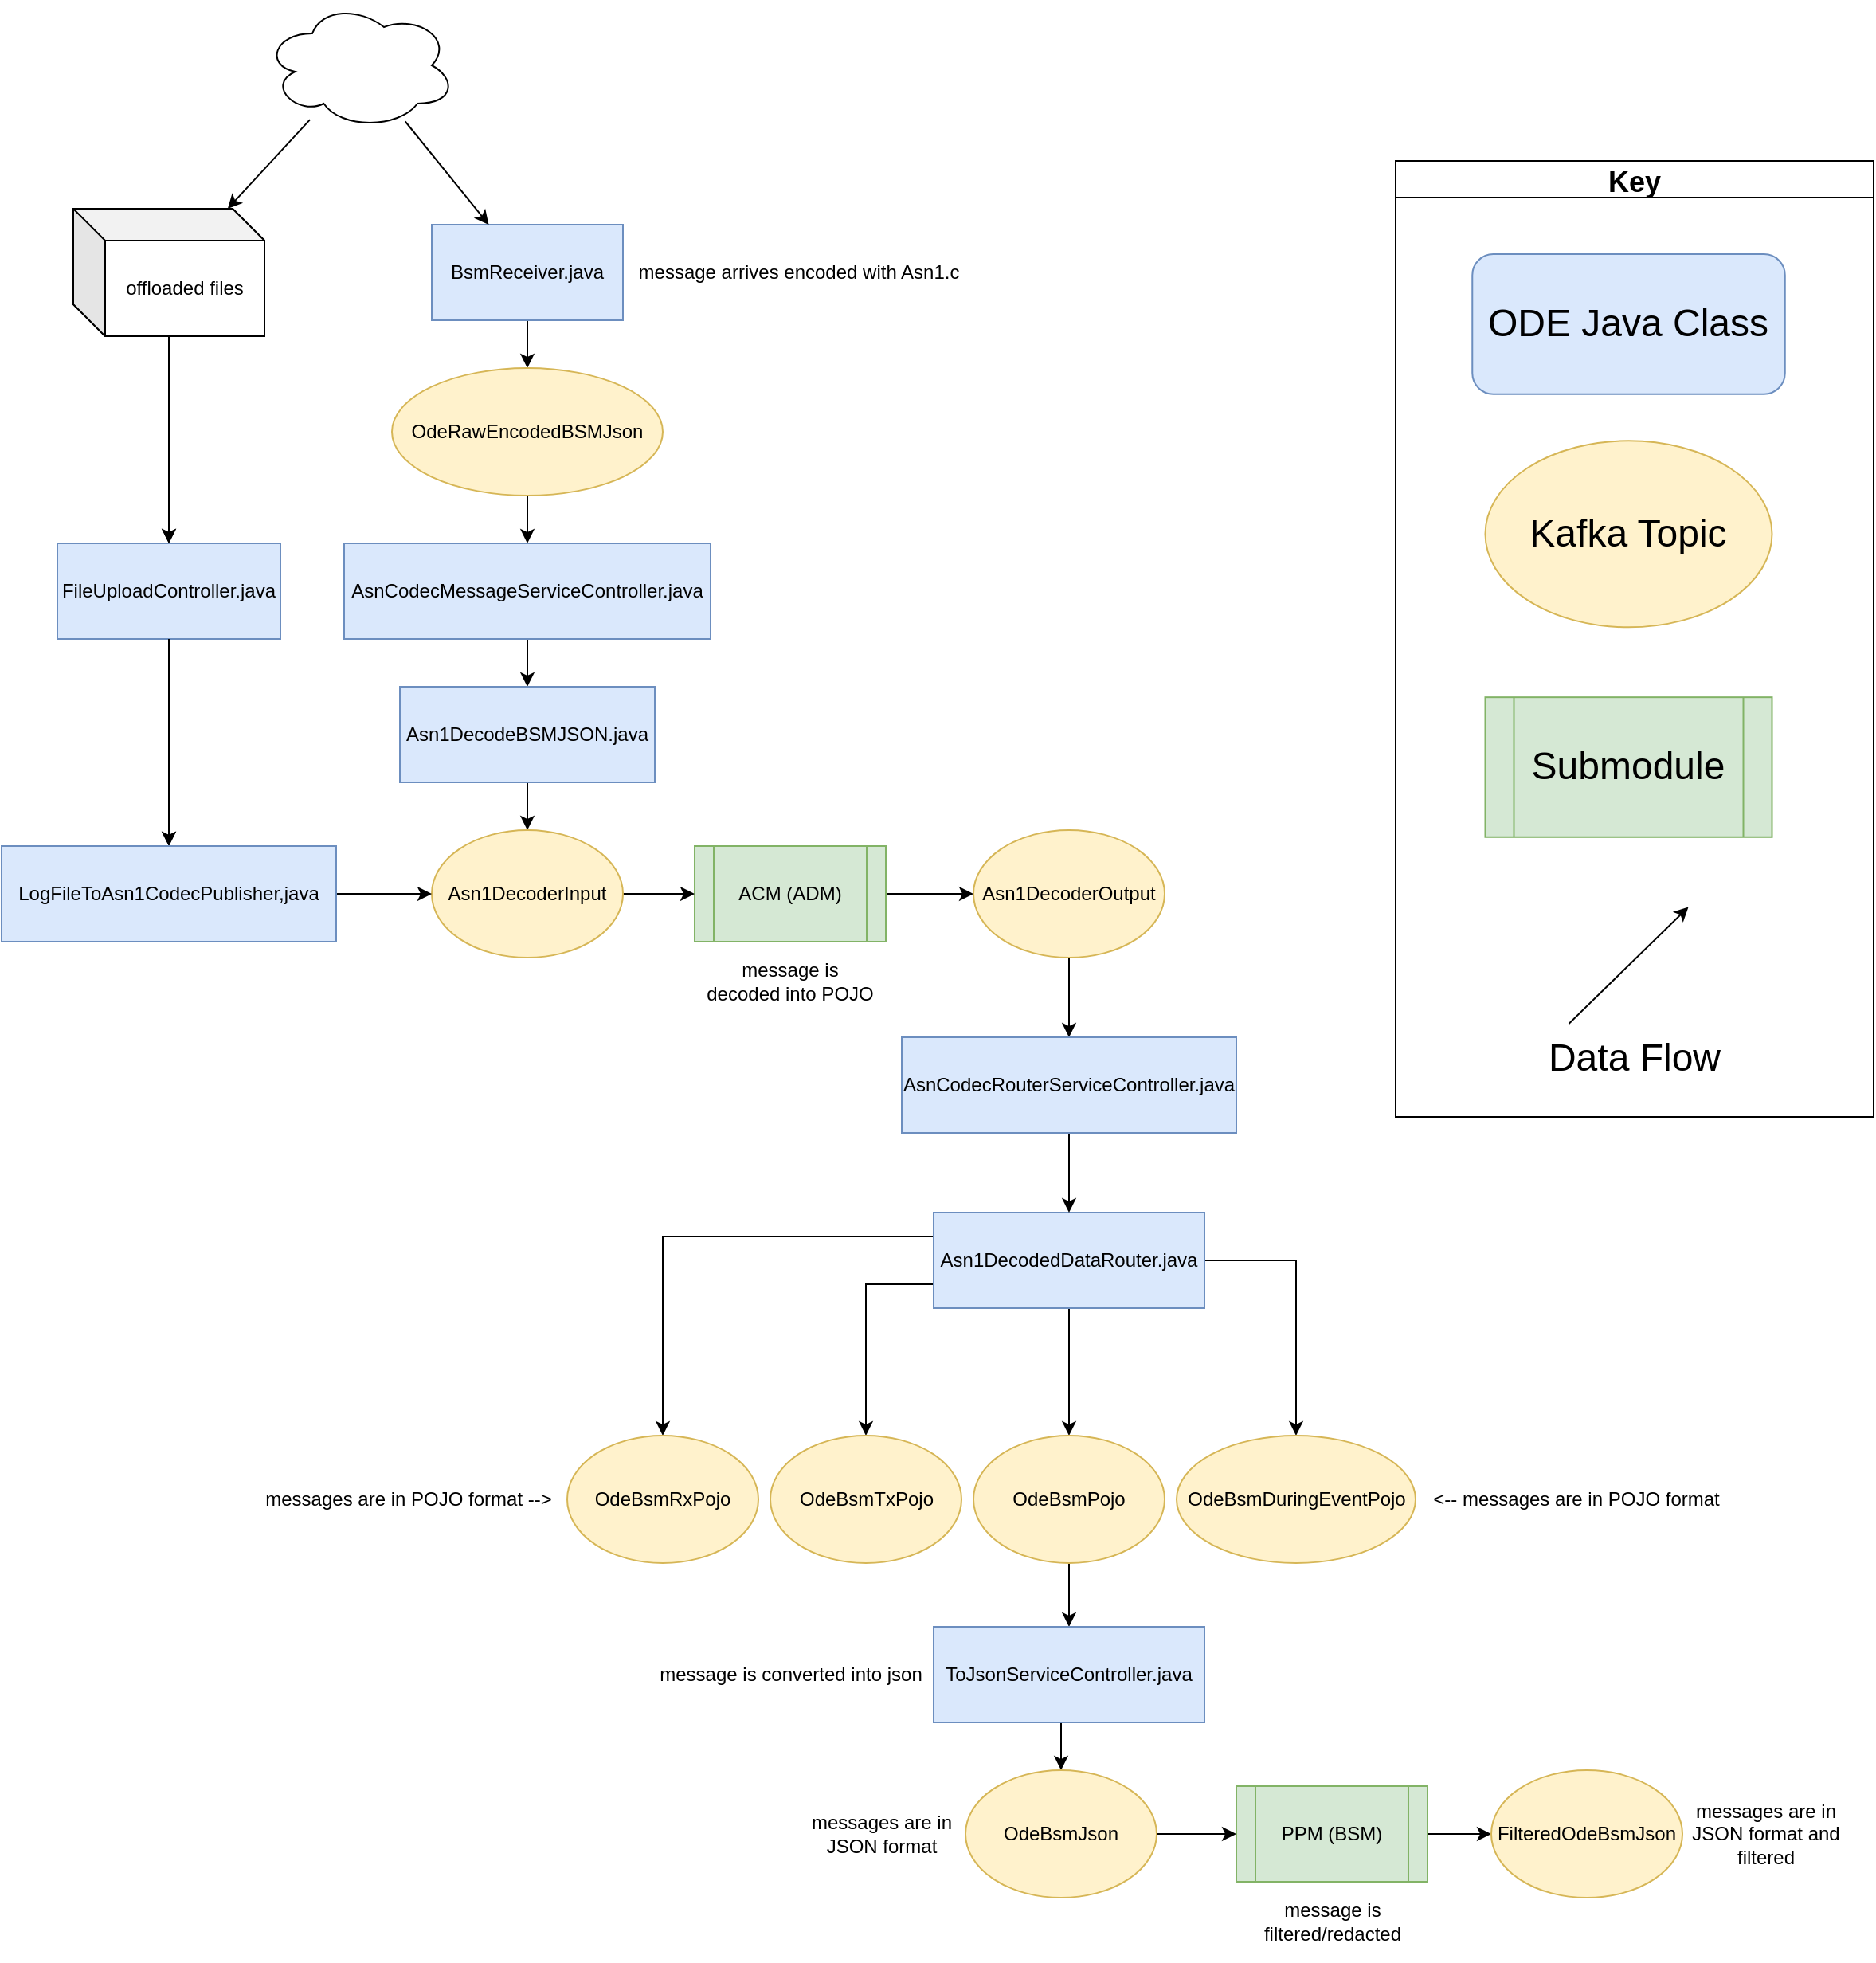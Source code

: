 <mxfile version="17.4.2" type="device"><diagram id="C5RBs43oDa-KdzZeNtuy" name="Page-1"><mxGraphModel dx="2105" dy="1818" grid="1" gridSize="10" guides="1" tooltips="1" connect="1" arrows="1" fold="1" page="1" pageScale="1" pageWidth="827" pageHeight="1169" math="0" shadow="0"><root><mxCell id="WIyWlLk6GJQsqaUBKTNV-0"/><mxCell id="WIyWlLk6GJQsqaUBKTNV-1" parent="WIyWlLk6GJQsqaUBKTNV-0"/><mxCell id="jXXAGItoZEFWX7bIlFFn-119" style="edgeStyle=orthogonalEdgeStyle;rounded=0;orthogonalLoop=1;jettySize=auto;html=1;labelBackgroundColor=none;fontSize=18;" parent="WIyWlLk6GJQsqaUBKTNV-1" source="8ujiRsxlkH-QBAE6qNTh-2" target="8ujiRsxlkH-QBAE6qNTh-22" edge="1"><mxGeometry relative="1" as="geometry"/></mxCell><mxCell id="Ys6ZrjkEw98oZ9NDUKdI-1" style="edgeStyle=orthogonalEdgeStyle;rounded=0;orthogonalLoop=1;jettySize=auto;html=1;exitX=0;exitY=0.25;exitDx=0;exitDy=0;" parent="WIyWlLk6GJQsqaUBKTNV-1" source="8ujiRsxlkH-QBAE6qNTh-2" target="8ujiRsxlkH-QBAE6qNTh-20" edge="1"><mxGeometry relative="1" as="geometry"/></mxCell><mxCell id="Ys6ZrjkEw98oZ9NDUKdI-2" style="edgeStyle=orthogonalEdgeStyle;rounded=0;orthogonalLoop=1;jettySize=auto;html=1;exitX=0;exitY=0.75;exitDx=0;exitDy=0;" parent="WIyWlLk6GJQsqaUBKTNV-1" source="8ujiRsxlkH-QBAE6qNTh-2" target="8ujiRsxlkH-QBAE6qNTh-21" edge="1"><mxGeometry relative="1" as="geometry"/></mxCell><mxCell id="Ys6ZrjkEw98oZ9NDUKdI-4" style="edgeStyle=orthogonalEdgeStyle;rounded=0;orthogonalLoop=1;jettySize=auto;html=1;exitX=1;exitY=0.5;exitDx=0;exitDy=0;" parent="WIyWlLk6GJQsqaUBKTNV-1" source="8ujiRsxlkH-QBAE6qNTh-2" target="8ujiRsxlkH-QBAE6qNTh-18" edge="1"><mxGeometry relative="1" as="geometry"/></mxCell><mxCell id="8ujiRsxlkH-QBAE6qNTh-2" value="Asn1DecodedDataRouter.java" style="rounded=0;whiteSpace=wrap;html=1;fillColor=#dae8fc;strokeColor=#6c8ebf;" parent="WIyWlLk6GJQsqaUBKTNV-1" vertex="1"><mxGeometry x="-230" y="-200" width="170" height="60" as="geometry"/></mxCell><mxCell id="8ujiRsxlkH-QBAE6qNTh-18" value="OdeBsmDuringEventPojo" style="ellipse;whiteSpace=wrap;html=1;fillColor=#fff2cc;strokeColor=#d6b656;" parent="WIyWlLk6GJQsqaUBKTNV-1" vertex="1"><mxGeometry x="-77.5" y="-60" width="150" height="80" as="geometry"/></mxCell><mxCell id="8ujiRsxlkH-QBAE6qNTh-20" value="OdeBsmRxPojo" style="ellipse;whiteSpace=wrap;html=1;fillColor=#fff2cc;strokeColor=#d6b656;" parent="WIyWlLk6GJQsqaUBKTNV-1" vertex="1"><mxGeometry x="-460" y="-60" width="120" height="80" as="geometry"/></mxCell><mxCell id="gxxZRGfVhdAJ79STQYsQ-39" style="edgeStyle=orthogonalEdgeStyle;rounded=0;orthogonalLoop=1;jettySize=auto;html=1;entryX=0.5;entryY=0;entryDx=0;entryDy=0;" parent="WIyWlLk6GJQsqaUBKTNV-1" source="8ujiRsxlkH-QBAE6qNTh-22" target="gxxZRGfVhdAJ79STQYsQ-35" edge="1"><mxGeometry relative="1" as="geometry"/></mxCell><mxCell id="8ujiRsxlkH-QBAE6qNTh-22" value="OdeBsmPojo" style="ellipse;whiteSpace=wrap;html=1;fillColor=#fff2cc;strokeColor=#d6b656;" parent="WIyWlLk6GJQsqaUBKTNV-1" vertex="1"><mxGeometry x="-205" y="-60" width="120" height="80" as="geometry"/></mxCell><mxCell id="gxxZRGfVhdAJ79STQYsQ-4" style="edgeStyle=orthogonalEdgeStyle;rounded=0;orthogonalLoop=1;jettySize=auto;html=1;entryX=0.5;entryY=0;entryDx=0;entryDy=0;" parent="WIyWlLk6GJQsqaUBKTNV-1" source="gxxZRGfVhdAJ79STQYsQ-1" target="gxxZRGfVhdAJ79STQYsQ-3" edge="1"><mxGeometry relative="1" as="geometry"/></mxCell><mxCell id="gxxZRGfVhdAJ79STQYsQ-1" value="BsmReceiver.java" style="rounded=0;whiteSpace=wrap;html=1;fillColor=#dae8fc;strokeColor=#6c8ebf;" parent="WIyWlLk6GJQsqaUBKTNV-1" vertex="1"><mxGeometry x="-545" y="-820" width="120" height="60" as="geometry"/></mxCell><mxCell id="gxxZRGfVhdAJ79STQYsQ-10" style="edgeStyle=orthogonalEdgeStyle;rounded=0;orthogonalLoop=1;jettySize=auto;html=1;entryX=0.5;entryY=0;entryDx=0;entryDy=0;" parent="WIyWlLk6GJQsqaUBKTNV-1" source="gxxZRGfVhdAJ79STQYsQ-3" target="gxxZRGfVhdAJ79STQYsQ-9" edge="1"><mxGeometry relative="1" as="geometry"/></mxCell><mxCell id="gxxZRGfVhdAJ79STQYsQ-3" value="OdeRawEncodedBSMJson" style="ellipse;whiteSpace=wrap;html=1;fillColor=#fff2cc;strokeColor=#d6b656;" parent="WIyWlLk6GJQsqaUBKTNV-1" vertex="1"><mxGeometry x="-570" y="-730" width="170" height="80" as="geometry"/></mxCell><mxCell id="gxxZRGfVhdAJ79STQYsQ-20" style="edgeStyle=orthogonalEdgeStyle;rounded=0;orthogonalLoop=1;jettySize=auto;html=1;entryX=0;entryY=0.5;entryDx=0;entryDy=0;" parent="WIyWlLk6GJQsqaUBKTNV-1" source="gxxZRGfVhdAJ79STQYsQ-5" target="gxxZRGfVhdAJ79STQYsQ-19" edge="1"><mxGeometry relative="1" as="geometry"/></mxCell><mxCell id="gxxZRGfVhdAJ79STQYsQ-5" value="ACM (ADM)" style="shape=process;whiteSpace=wrap;html=1;backgroundOutline=1;fillColor=#d5e8d4;strokeColor=#82b366;" parent="WIyWlLk6GJQsqaUBKTNV-1" vertex="1"><mxGeometry x="-380" y="-430" width="120" height="60" as="geometry"/></mxCell><mxCell id="jXXAGItoZEFWX7bIlFFn-2" style="edgeStyle=orthogonalEdgeStyle;rounded=0;orthogonalLoop=1;jettySize=auto;html=1;entryX=0.5;entryY=0;entryDx=0;entryDy=0;exitX=0.5;exitY=1;exitDx=0;exitDy=0;" parent="WIyWlLk6GJQsqaUBKTNV-1" source="gxxZRGfVhdAJ79STQYsQ-9" target="gxxZRGfVhdAJ79STQYsQ-11" edge="1"><mxGeometry relative="1" as="geometry"/></mxCell><mxCell id="gxxZRGfVhdAJ79STQYsQ-9" value="AsnCodecMessageServiceController.java" style="rounded=0;whiteSpace=wrap;html=1;fillColor=#dae8fc;strokeColor=#6c8ebf;" parent="WIyWlLk6GJQsqaUBKTNV-1" vertex="1"><mxGeometry x="-600" y="-620" width="230" height="60" as="geometry"/></mxCell><mxCell id="jXXAGItoZEFWX7bIlFFn-117" style="edgeStyle=orthogonalEdgeStyle;rounded=0;orthogonalLoop=1;jettySize=auto;html=1;labelBackgroundColor=none;fontSize=18;" parent="WIyWlLk6GJQsqaUBKTNV-1" source="gxxZRGfVhdAJ79STQYsQ-11" target="gxxZRGfVhdAJ79STQYsQ-13" edge="1"><mxGeometry relative="1" as="geometry"/></mxCell><mxCell id="gxxZRGfVhdAJ79STQYsQ-11" value="Asn1DecodeBSMJSON.java" style="rounded=0;whiteSpace=wrap;html=1;fillColor=#dae8fc;strokeColor=#6c8ebf;" parent="WIyWlLk6GJQsqaUBKTNV-1" vertex="1"><mxGeometry x="-565" y="-530" width="160" height="60" as="geometry"/></mxCell><mxCell id="gxxZRGfVhdAJ79STQYsQ-18" style="edgeStyle=orthogonalEdgeStyle;rounded=0;orthogonalLoop=1;jettySize=auto;html=1;entryX=0;entryY=0.5;entryDx=0;entryDy=0;" parent="WIyWlLk6GJQsqaUBKTNV-1" source="gxxZRGfVhdAJ79STQYsQ-13" target="gxxZRGfVhdAJ79STQYsQ-5" edge="1"><mxGeometry relative="1" as="geometry"/></mxCell><mxCell id="gxxZRGfVhdAJ79STQYsQ-13" value="Asn1DecoderInput" style="ellipse;whiteSpace=wrap;html=1;fillColor=#fff2cc;strokeColor=#d6b656;" parent="WIyWlLk6GJQsqaUBKTNV-1" vertex="1"><mxGeometry x="-545" y="-440" width="120" height="80" as="geometry"/></mxCell><mxCell id="gxxZRGfVhdAJ79STQYsQ-116" style="edgeStyle=orthogonalEdgeStyle;rounded=0;orthogonalLoop=1;jettySize=auto;html=1;" parent="WIyWlLk6GJQsqaUBKTNV-1" source="gxxZRGfVhdAJ79STQYsQ-19" target="gxxZRGfVhdAJ79STQYsQ-105" edge="1"><mxGeometry relative="1" as="geometry"/></mxCell><mxCell id="gxxZRGfVhdAJ79STQYsQ-19" value="Asn1DecoderOutput" style="ellipse;whiteSpace=wrap;html=1;fillColor=#fff2cc;strokeColor=#d6b656;" parent="WIyWlLk6GJQsqaUBKTNV-1" vertex="1"><mxGeometry x="-205" y="-440" width="120" height="80" as="geometry"/></mxCell><mxCell id="gxxZRGfVhdAJ79STQYsQ-42" style="edgeStyle=orthogonalEdgeStyle;rounded=0;orthogonalLoop=1;jettySize=auto;html=1;entryX=0.5;entryY=0;entryDx=0;entryDy=0;exitX=0.5;exitY=1;exitDx=0;exitDy=0;" parent="WIyWlLk6GJQsqaUBKTNV-1" source="gxxZRGfVhdAJ79STQYsQ-35" target="gxxZRGfVhdAJ79STQYsQ-41" edge="1"><mxGeometry relative="1" as="geometry"/></mxCell><mxCell id="gxxZRGfVhdAJ79STQYsQ-35" value="ToJsonServiceController.java" style="rounded=0;whiteSpace=wrap;html=1;fillColor=#dae8fc;strokeColor=#6c8ebf;" parent="WIyWlLk6GJQsqaUBKTNV-1" vertex="1"><mxGeometry x="-230" y="60" width="170" height="60" as="geometry"/></mxCell><mxCell id="gxxZRGfVhdAJ79STQYsQ-45" style="edgeStyle=orthogonalEdgeStyle;rounded=0;orthogonalLoop=1;jettySize=auto;html=1;" parent="WIyWlLk6GJQsqaUBKTNV-1" source="gxxZRGfVhdAJ79STQYsQ-41" target="gxxZRGfVhdAJ79STQYsQ-44" edge="1"><mxGeometry relative="1" as="geometry"/></mxCell><mxCell id="gxxZRGfVhdAJ79STQYsQ-41" value="OdeBsmJson" style="ellipse;whiteSpace=wrap;html=1;fillColor=#fff2cc;strokeColor=#d6b656;" parent="WIyWlLk6GJQsqaUBKTNV-1" vertex="1"><mxGeometry x="-210" y="150" width="120" height="80" as="geometry"/></mxCell><mxCell id="gxxZRGfVhdAJ79STQYsQ-47" style="edgeStyle=orthogonalEdgeStyle;rounded=0;orthogonalLoop=1;jettySize=auto;html=1;entryX=0;entryY=0.5;entryDx=0;entryDy=0;" parent="WIyWlLk6GJQsqaUBKTNV-1" source="gxxZRGfVhdAJ79STQYsQ-44" target="gxxZRGfVhdAJ79STQYsQ-46" edge="1"><mxGeometry relative="1" as="geometry"><mxPoint x="150" y="190" as="targetPoint"/></mxGeometry></mxCell><mxCell id="gxxZRGfVhdAJ79STQYsQ-44" value="PPM (BSM)" style="shape=process;whiteSpace=wrap;html=1;backgroundOutline=1;fillColor=#d5e8d4;strokeColor=#82b366;" parent="WIyWlLk6GJQsqaUBKTNV-1" vertex="1"><mxGeometry x="-40" y="160" width="120" height="60" as="geometry"/></mxCell><mxCell id="gxxZRGfVhdAJ79STQYsQ-46" value="FilteredOdeBsmJson" style="ellipse;whiteSpace=wrap;html=1;fillColor=#fff2cc;strokeColor=#d6b656;" parent="WIyWlLk6GJQsqaUBKTNV-1" vertex="1"><mxGeometry x="120" y="150" width="120" height="80" as="geometry"/></mxCell><mxCell id="8ujiRsxlkH-QBAE6qNTh-21" value="OdeBsmTxPojo" style="ellipse;whiteSpace=wrap;html=1;fillColor=#fff2cc;strokeColor=#d6b656;" parent="WIyWlLk6GJQsqaUBKTNV-1" vertex="1"><mxGeometry x="-332.5" y="-60" width="120" height="80" as="geometry"/></mxCell><mxCell id="gxxZRGfVhdAJ79STQYsQ-108" style="edgeStyle=orthogonalEdgeStyle;rounded=0;orthogonalLoop=1;jettySize=auto;html=1;entryX=0.5;entryY=0;entryDx=0;entryDy=0;exitX=0.5;exitY=1;exitDx=0;exitDy=0;" parent="WIyWlLk6GJQsqaUBKTNV-1" source="gxxZRGfVhdAJ79STQYsQ-105" target="8ujiRsxlkH-QBAE6qNTh-2" edge="1"><mxGeometry relative="1" as="geometry"/></mxCell><mxCell id="gxxZRGfVhdAJ79STQYsQ-105" value="AsnCodecRouterServiceController.java" style="rounded=0;whiteSpace=wrap;html=1;fillColor=#dae8fc;strokeColor=#6c8ebf;" parent="WIyWlLk6GJQsqaUBKTNV-1" vertex="1"><mxGeometry x="-250" y="-310" width="210" height="60" as="geometry"/></mxCell><mxCell id="jXXAGItoZEFWX7bIlFFn-113" value="" style="group" parent="WIyWlLk6GJQsqaUBKTNV-1" vertex="1" connectable="0"><mxGeometry x="60" y="-860" width="300" height="600" as="geometry"/></mxCell><mxCell id="jXXAGItoZEFWX7bIlFFn-104" value="&lt;font style=&quot;font-size: 24px&quot;&gt;Submodule&lt;/font&gt;" style="shape=process;whiteSpace=wrap;html=1;backgroundOutline=1;fillColor=#d5e8d4;strokeColor=#82b366;labelBackgroundColor=none;" parent="jXXAGItoZEFWX7bIlFFn-113" vertex="1"><mxGeometry x="56.25" y="336.585" width="180" height="87.805" as="geometry"/></mxCell><mxCell id="jXXAGItoZEFWX7bIlFFn-109" value="Key" style="swimlane;labelBackgroundColor=none;fontSize=18;" parent="jXXAGItoZEFWX7bIlFFn-113" vertex="1"><mxGeometry width="300.0" height="600" as="geometry"/></mxCell><mxCell id="jXXAGItoZEFWX7bIlFFn-111" value="&lt;font style=&quot;font-size: 24px&quot;&gt;Data Flow&lt;/font&gt;" style="text;html=1;strokeColor=none;fillColor=none;align=center;verticalAlign=middle;whiteSpace=wrap;rounded=0;labelBackgroundColor=none;" parent="jXXAGItoZEFWX7bIlFFn-109" vertex="1"><mxGeometry x="90" y="541.46" width="120" height="43.9" as="geometry"/></mxCell><mxCell id="jXXAGItoZEFWX7bIlFFn-112" value="" style="endArrow=classic;html=1;rounded=0;labelBackgroundColor=none;" parent="jXXAGItoZEFWX7bIlFFn-109" edge="1"><mxGeometry width="50" height="50" relative="1" as="geometry"><mxPoint x="108.75" y="541.463" as="sourcePoint"/><mxPoint x="183.75" y="468.293" as="targetPoint"/></mxGeometry></mxCell><mxCell id="jXXAGItoZEFWX7bIlFFn-103" value="&lt;font style=&quot;font-size: 24px&quot;&gt;Kafka Topic&lt;/font&gt;" style="ellipse;whiteSpace=wrap;html=1;fillColor=#fff2cc;strokeColor=#d6b656;labelBackgroundColor=none;" parent="jXXAGItoZEFWX7bIlFFn-109" vertex="1"><mxGeometry x="56.25" y="175.61" width="180" height="117.073" as="geometry"/></mxCell><mxCell id="jXXAGItoZEFWX7bIlFFn-102" value="&lt;font style=&quot;font-size: 24px&quot;&gt;ODE Java Class&lt;/font&gt;" style="rounded=1;whiteSpace=wrap;html=1;fillColor=#dae8fc;strokeColor=#6c8ebf;labelBackgroundColor=none;" parent="jXXAGItoZEFWX7bIlFFn-109" vertex="1"><mxGeometry x="48.13" y="58.54" width="196.25" height="87.8" as="geometry"/></mxCell><mxCell id="jXXAGItoZEFWX7bIlFFn-125" style="rounded=0;orthogonalLoop=1;jettySize=auto;html=1;labelBackgroundColor=none;fontSize=18;" parent="WIyWlLk6GJQsqaUBKTNV-1" source="jXXAGItoZEFWX7bIlFFn-124" target="gxxZRGfVhdAJ79STQYsQ-1" edge="1"><mxGeometry relative="1" as="geometry"/></mxCell><mxCell id="6v1VqQN9XycCZhG1BsOU-7" style="rounded=0;orthogonalLoop=1;jettySize=auto;html=1;" parent="WIyWlLk6GJQsqaUBKTNV-1" source="jXXAGItoZEFWX7bIlFFn-124" target="6v1VqQN9XycCZhG1BsOU-3" edge="1"><mxGeometry relative="1" as="geometry"/></mxCell><mxCell id="jXXAGItoZEFWX7bIlFFn-124" value="" style="ellipse;shape=cloud;whiteSpace=wrap;html=1;labelBackgroundColor=none;fontSize=18;" parent="WIyWlLk6GJQsqaUBKTNV-1" vertex="1"><mxGeometry x="-650" y="-960" width="120" height="80" as="geometry"/></mxCell><mxCell id="fSHBEm1k4UqAdWbgax0q-14" value="message arrives encoded with Asn1.c" style="text;html=1;align=center;verticalAlign=middle;resizable=0;points=[];autosize=1;strokeColor=none;fillColor=none;" parent="WIyWlLk6GJQsqaUBKTNV-1" vertex="1"><mxGeometry x="-425" y="-800" width="220" height="20" as="geometry"/></mxCell><mxCell id="fSHBEm1k4UqAdWbgax0q-15" value="message is decoded into POJO" style="text;html=1;strokeColor=none;fillColor=none;align=center;verticalAlign=middle;whiteSpace=wrap;rounded=0;" parent="WIyWlLk6GJQsqaUBKTNV-1" vertex="1"><mxGeometry x="-375" y="-370" width="110" height="50" as="geometry"/></mxCell><mxCell id="fSHBEm1k4UqAdWbgax0q-16" value="message is converted into json" style="text;html=1;align=center;verticalAlign=middle;resizable=0;points=[];autosize=1;strokeColor=none;fillColor=none;" parent="WIyWlLk6GJQsqaUBKTNV-1" vertex="1"><mxGeometry x="-410" y="80" width="180" height="20" as="geometry"/></mxCell><mxCell id="fSHBEm1k4UqAdWbgax0q-17" value="message is filtered/redacted" style="text;html=1;strokeColor=none;fillColor=none;align=center;verticalAlign=middle;whiteSpace=wrap;rounded=0;" parent="WIyWlLk6GJQsqaUBKTNV-1" vertex="1"><mxGeometry x="-32.5" y="220" width="105" height="50" as="geometry"/></mxCell><mxCell id="vuepou-b3sqZaG1YYVKJ-2" value="messages are in JSON format and filtered" style="text;html=1;strokeColor=none;fillColor=none;align=center;verticalAlign=middle;whiteSpace=wrap;rounded=0;" parent="WIyWlLk6GJQsqaUBKTNV-1" vertex="1"><mxGeometry x="240" y="165" width="105" height="50" as="geometry"/></mxCell><mxCell id="vuepou-b3sqZaG1YYVKJ-3" value="messages are in JSON format" style="text;html=1;strokeColor=none;fillColor=none;align=center;verticalAlign=middle;whiteSpace=wrap;rounded=0;" parent="WIyWlLk6GJQsqaUBKTNV-1" vertex="1"><mxGeometry x="-315" y="165" width="105" height="50" as="geometry"/></mxCell><mxCell id="vuepou-b3sqZaG1YYVKJ-4" value="messages are in POJO format --&amp;gt;" style="text;html=1;align=center;verticalAlign=middle;resizable=0;points=[];autosize=1;strokeColor=none;fillColor=none;" parent="WIyWlLk6GJQsqaUBKTNV-1" vertex="1"><mxGeometry x="-660" y="-30" width="200" height="20" as="geometry"/></mxCell><mxCell id="vuepou-b3sqZaG1YYVKJ-5" value="&amp;lt;-- messages are in POJO format" style="text;html=1;align=center;verticalAlign=middle;resizable=0;points=[];autosize=1;strokeColor=none;fillColor=none;" parent="WIyWlLk6GJQsqaUBKTNV-1" vertex="1"><mxGeometry x="72.5" y="-30" width="200" height="20" as="geometry"/></mxCell><mxCell id="6v1VqQN9XycCZhG1BsOU-0" style="rounded=0;orthogonalLoop=1;jettySize=auto;html=1;" parent="WIyWlLk6GJQsqaUBKTNV-1" source="6v1VqQN9XycCZhG1BsOU-1" target="6v1VqQN9XycCZhG1BsOU-6" edge="1"><mxGeometry relative="1" as="geometry"/></mxCell><mxCell id="6v1VqQN9XycCZhG1BsOU-1" value="FileUploadController.java" style="rounded=0;whiteSpace=wrap;html=1;fillColor=#dae8fc;strokeColor=#6c8ebf;" parent="WIyWlLk6GJQsqaUBKTNV-1" vertex="1"><mxGeometry x="-780" y="-620" width="140" height="60" as="geometry"/></mxCell><mxCell id="6v1VqQN9XycCZhG1BsOU-2" style="edgeStyle=orthogonalEdgeStyle;rounded=0;orthogonalLoop=1;jettySize=auto;html=1;" parent="WIyWlLk6GJQsqaUBKTNV-1" source="6v1VqQN9XycCZhG1BsOU-3" target="6v1VqQN9XycCZhG1BsOU-1" edge="1"><mxGeometry relative="1" as="geometry"/></mxCell><mxCell id="6v1VqQN9XycCZhG1BsOU-3" value="offloaded files" style="shape=cube;whiteSpace=wrap;html=1;boundedLbl=1;backgroundOutline=1;darkOpacity=0.05;darkOpacity2=0.1;" parent="WIyWlLk6GJQsqaUBKTNV-1" vertex="1"><mxGeometry x="-770" y="-830" width="120" height="80" as="geometry"/></mxCell><mxCell id="6v1VqQN9XycCZhG1BsOU-8" style="edgeStyle=none;rounded=0;orthogonalLoop=1;jettySize=auto;html=1;" parent="WIyWlLk6GJQsqaUBKTNV-1" source="6v1VqQN9XycCZhG1BsOU-6" target="gxxZRGfVhdAJ79STQYsQ-13" edge="1"><mxGeometry relative="1" as="geometry"/></mxCell><mxCell id="6v1VqQN9XycCZhG1BsOU-6" value="LogFileToAsn1CodecPublisher,java" style="rounded=0;whiteSpace=wrap;html=1;fillColor=#dae8fc;strokeColor=#6c8ebf;" parent="WIyWlLk6GJQsqaUBKTNV-1" vertex="1"><mxGeometry x="-815" y="-430" width="210" height="60" as="geometry"/></mxCell><mxCell id="6v1VqQN9XycCZhG1BsOU-9" value="offloaded files" style="shape=cube;whiteSpace=wrap;html=1;boundedLbl=1;backgroundOutline=1;darkOpacity=0.05;darkOpacity2=0.1;" parent="WIyWlLk6GJQsqaUBKTNV-1" vertex="1"><mxGeometry x="-770" y="-830" width="120" height="80" as="geometry"/></mxCell><mxCell id="6v1VqQN9XycCZhG1BsOU-10" style="edgeStyle=orthogonalEdgeStyle;rounded=0;orthogonalLoop=1;jettySize=auto;html=1;" parent="WIyWlLk6GJQsqaUBKTNV-1" source="6v1VqQN9XycCZhG1BsOU-9" target="6v1VqQN9XycCZhG1BsOU-11" edge="1"><mxGeometry relative="1" as="geometry"/></mxCell><mxCell id="6v1VqQN9XycCZhG1BsOU-11" value="FileUploadController.java" style="rounded=0;whiteSpace=wrap;html=1;fillColor=#dae8fc;strokeColor=#6c8ebf;" parent="WIyWlLk6GJQsqaUBKTNV-1" vertex="1"><mxGeometry x="-780" y="-620" width="140" height="60" as="geometry"/></mxCell><mxCell id="6v1VqQN9XycCZhG1BsOU-12" style="rounded=0;orthogonalLoop=1;jettySize=auto;html=1;" parent="WIyWlLk6GJQsqaUBKTNV-1" source="6v1VqQN9XycCZhG1BsOU-11" target="6v1VqQN9XycCZhG1BsOU-13" edge="1"><mxGeometry relative="1" as="geometry"/></mxCell><mxCell id="6v1VqQN9XycCZhG1BsOU-13" value="LogFileToAsn1CodecPublisher,java" style="rounded=0;whiteSpace=wrap;html=1;fillColor=#dae8fc;strokeColor=#6c8ebf;" parent="WIyWlLk6GJQsqaUBKTNV-1" vertex="1"><mxGeometry x="-815" y="-430" width="210" height="60" as="geometry"/></mxCell></root></mxGraphModel></diagram></mxfile>